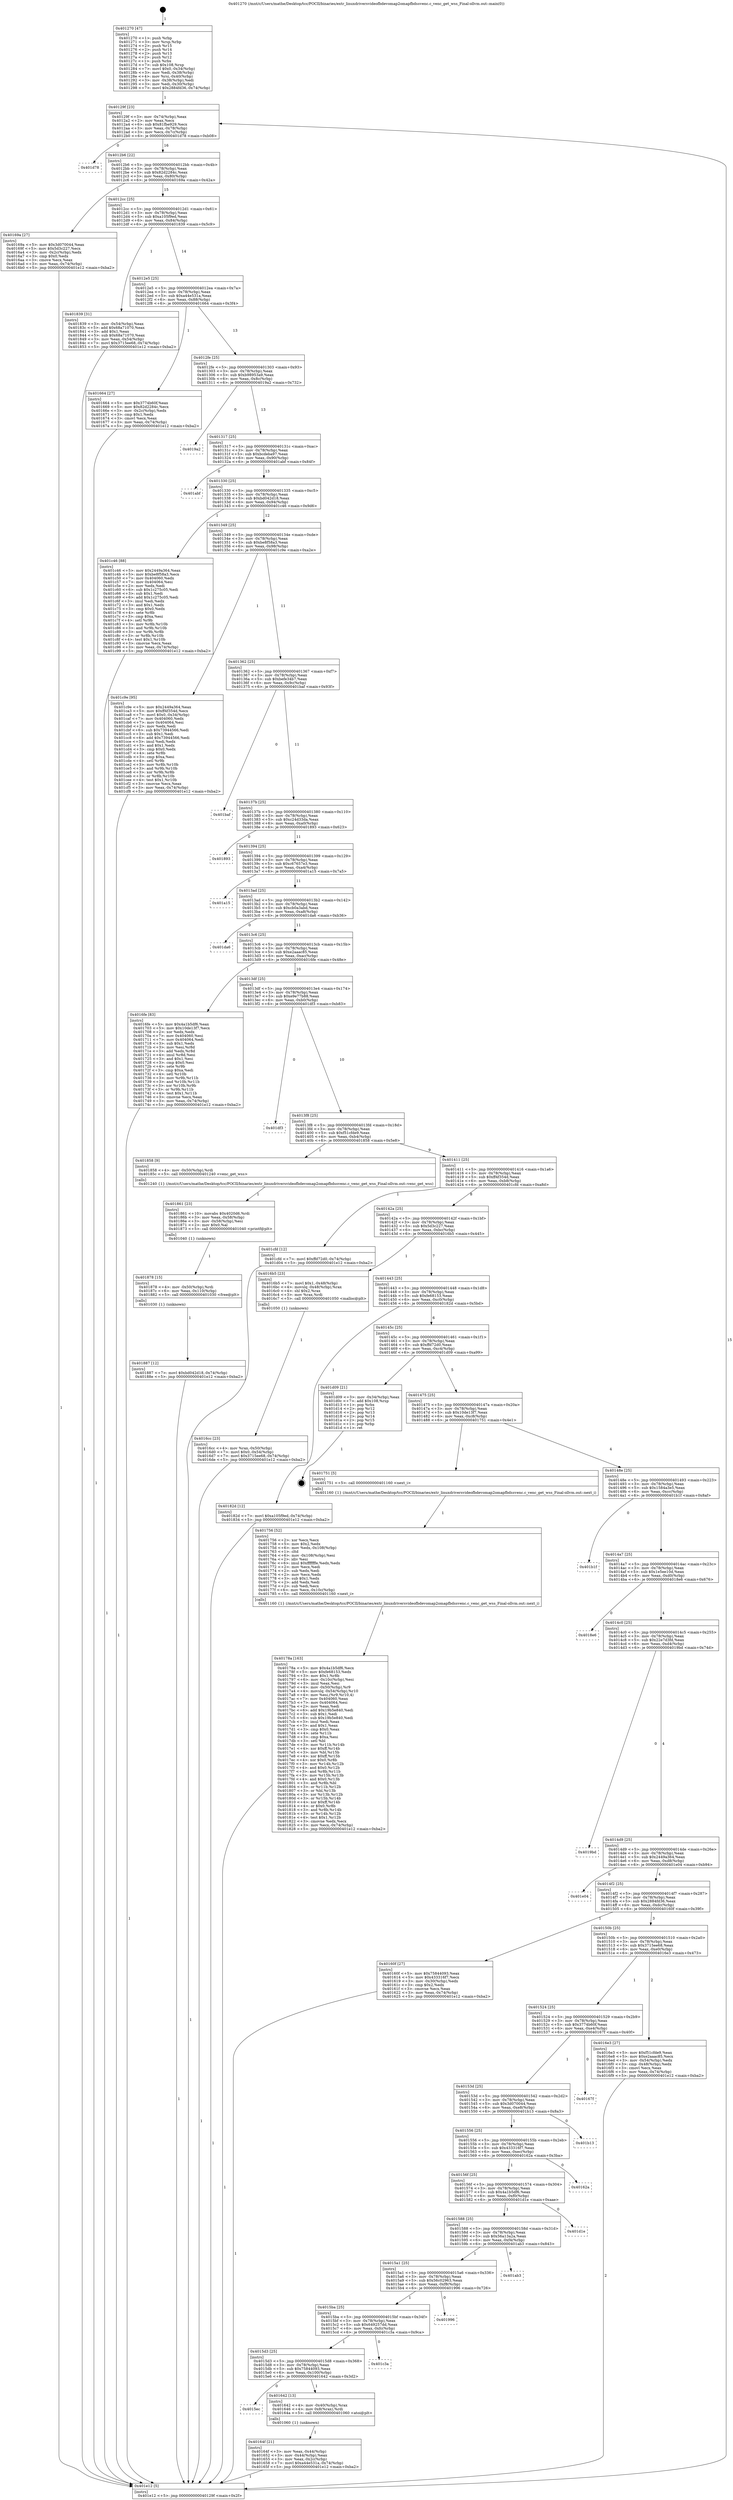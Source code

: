digraph "0x401270" {
  label = "0x401270 (/mnt/c/Users/mathe/Desktop/tcc/POCII/binaries/extr_linuxdriversvideofbdevomap2omapfbdssvenc.c_venc_get_wss_Final-ollvm.out::main(0))"
  labelloc = "t"
  node[shape=record]

  Entry [label="",width=0.3,height=0.3,shape=circle,fillcolor=black,style=filled]
  "0x40129f" [label="{
     0x40129f [23]\l
     | [instrs]\l
     &nbsp;&nbsp;0x40129f \<+3\>: mov -0x74(%rbp),%eax\l
     &nbsp;&nbsp;0x4012a2 \<+2\>: mov %eax,%ecx\l
     &nbsp;&nbsp;0x4012a4 \<+6\>: sub $0x81fbe929,%ecx\l
     &nbsp;&nbsp;0x4012aa \<+3\>: mov %eax,-0x78(%rbp)\l
     &nbsp;&nbsp;0x4012ad \<+3\>: mov %ecx,-0x7c(%rbp)\l
     &nbsp;&nbsp;0x4012b0 \<+6\>: je 0000000000401d78 \<main+0xb08\>\l
  }"]
  "0x401d78" [label="{
     0x401d78\l
  }", style=dashed]
  "0x4012b6" [label="{
     0x4012b6 [22]\l
     | [instrs]\l
     &nbsp;&nbsp;0x4012b6 \<+5\>: jmp 00000000004012bb \<main+0x4b\>\l
     &nbsp;&nbsp;0x4012bb \<+3\>: mov -0x78(%rbp),%eax\l
     &nbsp;&nbsp;0x4012be \<+5\>: sub $0x82d2284c,%eax\l
     &nbsp;&nbsp;0x4012c3 \<+3\>: mov %eax,-0x80(%rbp)\l
     &nbsp;&nbsp;0x4012c6 \<+6\>: je 000000000040169a \<main+0x42a\>\l
  }"]
  Exit [label="",width=0.3,height=0.3,shape=circle,fillcolor=black,style=filled,peripheries=2]
  "0x40169a" [label="{
     0x40169a [27]\l
     | [instrs]\l
     &nbsp;&nbsp;0x40169a \<+5\>: mov $0x3d070044,%eax\l
     &nbsp;&nbsp;0x40169f \<+5\>: mov $0x5d3c227,%ecx\l
     &nbsp;&nbsp;0x4016a4 \<+3\>: mov -0x2c(%rbp),%edx\l
     &nbsp;&nbsp;0x4016a7 \<+3\>: cmp $0x0,%edx\l
     &nbsp;&nbsp;0x4016aa \<+3\>: cmove %ecx,%eax\l
     &nbsp;&nbsp;0x4016ad \<+3\>: mov %eax,-0x74(%rbp)\l
     &nbsp;&nbsp;0x4016b0 \<+5\>: jmp 0000000000401e12 \<main+0xba2\>\l
  }"]
  "0x4012cc" [label="{
     0x4012cc [25]\l
     | [instrs]\l
     &nbsp;&nbsp;0x4012cc \<+5\>: jmp 00000000004012d1 \<main+0x61\>\l
     &nbsp;&nbsp;0x4012d1 \<+3\>: mov -0x78(%rbp),%eax\l
     &nbsp;&nbsp;0x4012d4 \<+5\>: sub $0xa105f9ed,%eax\l
     &nbsp;&nbsp;0x4012d9 \<+6\>: mov %eax,-0x84(%rbp)\l
     &nbsp;&nbsp;0x4012df \<+6\>: je 0000000000401839 \<main+0x5c9\>\l
  }"]
  "0x401887" [label="{
     0x401887 [12]\l
     | [instrs]\l
     &nbsp;&nbsp;0x401887 \<+7\>: movl $0xbd042d18,-0x74(%rbp)\l
     &nbsp;&nbsp;0x40188e \<+5\>: jmp 0000000000401e12 \<main+0xba2\>\l
  }"]
  "0x401839" [label="{
     0x401839 [31]\l
     | [instrs]\l
     &nbsp;&nbsp;0x401839 \<+3\>: mov -0x54(%rbp),%eax\l
     &nbsp;&nbsp;0x40183c \<+5\>: add $0x68a71070,%eax\l
     &nbsp;&nbsp;0x401841 \<+3\>: add $0x1,%eax\l
     &nbsp;&nbsp;0x401844 \<+5\>: sub $0x68a71070,%eax\l
     &nbsp;&nbsp;0x401849 \<+3\>: mov %eax,-0x54(%rbp)\l
     &nbsp;&nbsp;0x40184c \<+7\>: movl $0x3715ee68,-0x74(%rbp)\l
     &nbsp;&nbsp;0x401853 \<+5\>: jmp 0000000000401e12 \<main+0xba2\>\l
  }"]
  "0x4012e5" [label="{
     0x4012e5 [25]\l
     | [instrs]\l
     &nbsp;&nbsp;0x4012e5 \<+5\>: jmp 00000000004012ea \<main+0x7a\>\l
     &nbsp;&nbsp;0x4012ea \<+3\>: mov -0x78(%rbp),%eax\l
     &nbsp;&nbsp;0x4012ed \<+5\>: sub $0xa44e531a,%eax\l
     &nbsp;&nbsp;0x4012f2 \<+6\>: mov %eax,-0x88(%rbp)\l
     &nbsp;&nbsp;0x4012f8 \<+6\>: je 0000000000401664 \<main+0x3f4\>\l
  }"]
  "0x401878" [label="{
     0x401878 [15]\l
     | [instrs]\l
     &nbsp;&nbsp;0x401878 \<+4\>: mov -0x50(%rbp),%rdi\l
     &nbsp;&nbsp;0x40187c \<+6\>: mov %eax,-0x110(%rbp)\l
     &nbsp;&nbsp;0x401882 \<+5\>: call 0000000000401030 \<free@plt\>\l
     | [calls]\l
     &nbsp;&nbsp;0x401030 \{1\} (unknown)\l
  }"]
  "0x401664" [label="{
     0x401664 [27]\l
     | [instrs]\l
     &nbsp;&nbsp;0x401664 \<+5\>: mov $0x3774b60f,%eax\l
     &nbsp;&nbsp;0x401669 \<+5\>: mov $0x82d2284c,%ecx\l
     &nbsp;&nbsp;0x40166e \<+3\>: mov -0x2c(%rbp),%edx\l
     &nbsp;&nbsp;0x401671 \<+3\>: cmp $0x1,%edx\l
     &nbsp;&nbsp;0x401674 \<+3\>: cmovl %ecx,%eax\l
     &nbsp;&nbsp;0x401677 \<+3\>: mov %eax,-0x74(%rbp)\l
     &nbsp;&nbsp;0x40167a \<+5\>: jmp 0000000000401e12 \<main+0xba2\>\l
  }"]
  "0x4012fe" [label="{
     0x4012fe [25]\l
     | [instrs]\l
     &nbsp;&nbsp;0x4012fe \<+5\>: jmp 0000000000401303 \<main+0x93\>\l
     &nbsp;&nbsp;0x401303 \<+3\>: mov -0x78(%rbp),%eax\l
     &nbsp;&nbsp;0x401306 \<+5\>: sub $0xb98953a9,%eax\l
     &nbsp;&nbsp;0x40130b \<+6\>: mov %eax,-0x8c(%rbp)\l
     &nbsp;&nbsp;0x401311 \<+6\>: je 00000000004019a2 \<main+0x732\>\l
  }"]
  "0x401861" [label="{
     0x401861 [23]\l
     | [instrs]\l
     &nbsp;&nbsp;0x401861 \<+10\>: movabs $0x4020d6,%rdi\l
     &nbsp;&nbsp;0x40186b \<+3\>: mov %eax,-0x58(%rbp)\l
     &nbsp;&nbsp;0x40186e \<+3\>: mov -0x58(%rbp),%esi\l
     &nbsp;&nbsp;0x401871 \<+2\>: mov $0x0,%al\l
     &nbsp;&nbsp;0x401873 \<+5\>: call 0000000000401040 \<printf@plt\>\l
     | [calls]\l
     &nbsp;&nbsp;0x401040 \{1\} (unknown)\l
  }"]
  "0x4019a2" [label="{
     0x4019a2\l
  }", style=dashed]
  "0x401317" [label="{
     0x401317 [25]\l
     | [instrs]\l
     &nbsp;&nbsp;0x401317 \<+5\>: jmp 000000000040131c \<main+0xac\>\l
     &nbsp;&nbsp;0x40131c \<+3\>: mov -0x78(%rbp),%eax\l
     &nbsp;&nbsp;0x40131f \<+5\>: sub $0xbcdeba97,%eax\l
     &nbsp;&nbsp;0x401324 \<+6\>: mov %eax,-0x90(%rbp)\l
     &nbsp;&nbsp;0x40132a \<+6\>: je 0000000000401abf \<main+0x84f\>\l
  }"]
  "0x40178a" [label="{
     0x40178a [163]\l
     | [instrs]\l
     &nbsp;&nbsp;0x40178a \<+5\>: mov $0x4a1b5df6,%ecx\l
     &nbsp;&nbsp;0x40178f \<+5\>: mov $0xfe68153,%edx\l
     &nbsp;&nbsp;0x401794 \<+3\>: mov $0x1,%r8b\l
     &nbsp;&nbsp;0x401797 \<+6\>: mov -0x10c(%rbp),%esi\l
     &nbsp;&nbsp;0x40179d \<+3\>: imul %eax,%esi\l
     &nbsp;&nbsp;0x4017a0 \<+4\>: mov -0x50(%rbp),%r9\l
     &nbsp;&nbsp;0x4017a4 \<+4\>: movslq -0x54(%rbp),%r10\l
     &nbsp;&nbsp;0x4017a8 \<+4\>: mov %esi,(%r9,%r10,4)\l
     &nbsp;&nbsp;0x4017ac \<+7\>: mov 0x404060,%eax\l
     &nbsp;&nbsp;0x4017b3 \<+7\>: mov 0x404064,%esi\l
     &nbsp;&nbsp;0x4017ba \<+2\>: mov %eax,%edi\l
     &nbsp;&nbsp;0x4017bc \<+6\>: add $0x19b5e840,%edi\l
     &nbsp;&nbsp;0x4017c2 \<+3\>: sub $0x1,%edi\l
     &nbsp;&nbsp;0x4017c5 \<+6\>: sub $0x19b5e840,%edi\l
     &nbsp;&nbsp;0x4017cb \<+3\>: imul %edi,%eax\l
     &nbsp;&nbsp;0x4017ce \<+3\>: and $0x1,%eax\l
     &nbsp;&nbsp;0x4017d1 \<+3\>: cmp $0x0,%eax\l
     &nbsp;&nbsp;0x4017d4 \<+4\>: sete %r11b\l
     &nbsp;&nbsp;0x4017d8 \<+3\>: cmp $0xa,%esi\l
     &nbsp;&nbsp;0x4017db \<+3\>: setl %bl\l
     &nbsp;&nbsp;0x4017de \<+3\>: mov %r11b,%r14b\l
     &nbsp;&nbsp;0x4017e1 \<+4\>: xor $0xff,%r14b\l
     &nbsp;&nbsp;0x4017e5 \<+3\>: mov %bl,%r15b\l
     &nbsp;&nbsp;0x4017e8 \<+4\>: xor $0xff,%r15b\l
     &nbsp;&nbsp;0x4017ec \<+4\>: xor $0x0,%r8b\l
     &nbsp;&nbsp;0x4017f0 \<+3\>: mov %r14b,%r12b\l
     &nbsp;&nbsp;0x4017f3 \<+4\>: and $0x0,%r12b\l
     &nbsp;&nbsp;0x4017f7 \<+3\>: and %r8b,%r11b\l
     &nbsp;&nbsp;0x4017fa \<+3\>: mov %r15b,%r13b\l
     &nbsp;&nbsp;0x4017fd \<+4\>: and $0x0,%r13b\l
     &nbsp;&nbsp;0x401801 \<+3\>: and %r8b,%bl\l
     &nbsp;&nbsp;0x401804 \<+3\>: or %r11b,%r12b\l
     &nbsp;&nbsp;0x401807 \<+3\>: or %bl,%r13b\l
     &nbsp;&nbsp;0x40180a \<+3\>: xor %r13b,%r12b\l
     &nbsp;&nbsp;0x40180d \<+3\>: or %r15b,%r14b\l
     &nbsp;&nbsp;0x401810 \<+4\>: xor $0xff,%r14b\l
     &nbsp;&nbsp;0x401814 \<+4\>: or $0x0,%r8b\l
     &nbsp;&nbsp;0x401818 \<+3\>: and %r8b,%r14b\l
     &nbsp;&nbsp;0x40181b \<+3\>: or %r14b,%r12b\l
     &nbsp;&nbsp;0x40181e \<+4\>: test $0x1,%r12b\l
     &nbsp;&nbsp;0x401822 \<+3\>: cmovne %edx,%ecx\l
     &nbsp;&nbsp;0x401825 \<+3\>: mov %ecx,-0x74(%rbp)\l
     &nbsp;&nbsp;0x401828 \<+5\>: jmp 0000000000401e12 \<main+0xba2\>\l
  }"]
  "0x401abf" [label="{
     0x401abf\l
  }", style=dashed]
  "0x401330" [label="{
     0x401330 [25]\l
     | [instrs]\l
     &nbsp;&nbsp;0x401330 \<+5\>: jmp 0000000000401335 \<main+0xc5\>\l
     &nbsp;&nbsp;0x401335 \<+3\>: mov -0x78(%rbp),%eax\l
     &nbsp;&nbsp;0x401338 \<+5\>: sub $0xbd042d18,%eax\l
     &nbsp;&nbsp;0x40133d \<+6\>: mov %eax,-0x94(%rbp)\l
     &nbsp;&nbsp;0x401343 \<+6\>: je 0000000000401c46 \<main+0x9d6\>\l
  }"]
  "0x401756" [label="{
     0x401756 [52]\l
     | [instrs]\l
     &nbsp;&nbsp;0x401756 \<+2\>: xor %ecx,%ecx\l
     &nbsp;&nbsp;0x401758 \<+5\>: mov $0x2,%edx\l
     &nbsp;&nbsp;0x40175d \<+6\>: mov %edx,-0x108(%rbp)\l
     &nbsp;&nbsp;0x401763 \<+1\>: cltd\l
     &nbsp;&nbsp;0x401764 \<+6\>: mov -0x108(%rbp),%esi\l
     &nbsp;&nbsp;0x40176a \<+2\>: idiv %esi\l
     &nbsp;&nbsp;0x40176c \<+6\>: imul $0xfffffffe,%edx,%edx\l
     &nbsp;&nbsp;0x401772 \<+2\>: mov %ecx,%edi\l
     &nbsp;&nbsp;0x401774 \<+2\>: sub %edx,%edi\l
     &nbsp;&nbsp;0x401776 \<+2\>: mov %ecx,%edx\l
     &nbsp;&nbsp;0x401778 \<+3\>: sub $0x1,%edx\l
     &nbsp;&nbsp;0x40177b \<+2\>: add %edx,%edi\l
     &nbsp;&nbsp;0x40177d \<+2\>: sub %edi,%ecx\l
     &nbsp;&nbsp;0x40177f \<+6\>: mov %ecx,-0x10c(%rbp)\l
     &nbsp;&nbsp;0x401785 \<+5\>: call 0000000000401160 \<next_i\>\l
     | [calls]\l
     &nbsp;&nbsp;0x401160 \{1\} (/mnt/c/Users/mathe/Desktop/tcc/POCII/binaries/extr_linuxdriversvideofbdevomap2omapfbdssvenc.c_venc_get_wss_Final-ollvm.out::next_i)\l
  }"]
  "0x401c46" [label="{
     0x401c46 [88]\l
     | [instrs]\l
     &nbsp;&nbsp;0x401c46 \<+5\>: mov $0x2449a364,%eax\l
     &nbsp;&nbsp;0x401c4b \<+5\>: mov $0xbe8f58a3,%ecx\l
     &nbsp;&nbsp;0x401c50 \<+7\>: mov 0x404060,%edx\l
     &nbsp;&nbsp;0x401c57 \<+7\>: mov 0x404064,%esi\l
     &nbsp;&nbsp;0x401c5e \<+2\>: mov %edx,%edi\l
     &nbsp;&nbsp;0x401c60 \<+6\>: sub $0x1c275c05,%edi\l
     &nbsp;&nbsp;0x401c66 \<+3\>: sub $0x1,%edi\l
     &nbsp;&nbsp;0x401c69 \<+6\>: add $0x1c275c05,%edi\l
     &nbsp;&nbsp;0x401c6f \<+3\>: imul %edi,%edx\l
     &nbsp;&nbsp;0x401c72 \<+3\>: and $0x1,%edx\l
     &nbsp;&nbsp;0x401c75 \<+3\>: cmp $0x0,%edx\l
     &nbsp;&nbsp;0x401c78 \<+4\>: sete %r8b\l
     &nbsp;&nbsp;0x401c7c \<+3\>: cmp $0xa,%esi\l
     &nbsp;&nbsp;0x401c7f \<+4\>: setl %r9b\l
     &nbsp;&nbsp;0x401c83 \<+3\>: mov %r8b,%r10b\l
     &nbsp;&nbsp;0x401c86 \<+3\>: and %r9b,%r10b\l
     &nbsp;&nbsp;0x401c89 \<+3\>: xor %r9b,%r8b\l
     &nbsp;&nbsp;0x401c8c \<+3\>: or %r8b,%r10b\l
     &nbsp;&nbsp;0x401c8f \<+4\>: test $0x1,%r10b\l
     &nbsp;&nbsp;0x401c93 \<+3\>: cmovne %ecx,%eax\l
     &nbsp;&nbsp;0x401c96 \<+3\>: mov %eax,-0x74(%rbp)\l
     &nbsp;&nbsp;0x401c99 \<+5\>: jmp 0000000000401e12 \<main+0xba2\>\l
  }"]
  "0x401349" [label="{
     0x401349 [25]\l
     | [instrs]\l
     &nbsp;&nbsp;0x401349 \<+5\>: jmp 000000000040134e \<main+0xde\>\l
     &nbsp;&nbsp;0x40134e \<+3\>: mov -0x78(%rbp),%eax\l
     &nbsp;&nbsp;0x401351 \<+5\>: sub $0xbe8f58a3,%eax\l
     &nbsp;&nbsp;0x401356 \<+6\>: mov %eax,-0x98(%rbp)\l
     &nbsp;&nbsp;0x40135c \<+6\>: je 0000000000401c9e \<main+0xa2e\>\l
  }"]
  "0x4016cc" [label="{
     0x4016cc [23]\l
     | [instrs]\l
     &nbsp;&nbsp;0x4016cc \<+4\>: mov %rax,-0x50(%rbp)\l
     &nbsp;&nbsp;0x4016d0 \<+7\>: movl $0x0,-0x54(%rbp)\l
     &nbsp;&nbsp;0x4016d7 \<+7\>: movl $0x3715ee68,-0x74(%rbp)\l
     &nbsp;&nbsp;0x4016de \<+5\>: jmp 0000000000401e12 \<main+0xba2\>\l
  }"]
  "0x401c9e" [label="{
     0x401c9e [95]\l
     | [instrs]\l
     &nbsp;&nbsp;0x401c9e \<+5\>: mov $0x2449a364,%eax\l
     &nbsp;&nbsp;0x401ca3 \<+5\>: mov $0xff4f354d,%ecx\l
     &nbsp;&nbsp;0x401ca8 \<+7\>: movl $0x0,-0x34(%rbp)\l
     &nbsp;&nbsp;0x401caf \<+7\>: mov 0x404060,%edx\l
     &nbsp;&nbsp;0x401cb6 \<+7\>: mov 0x404064,%esi\l
     &nbsp;&nbsp;0x401cbd \<+2\>: mov %edx,%edi\l
     &nbsp;&nbsp;0x401cbf \<+6\>: sub $0x73944566,%edi\l
     &nbsp;&nbsp;0x401cc5 \<+3\>: sub $0x1,%edi\l
     &nbsp;&nbsp;0x401cc8 \<+6\>: add $0x73944566,%edi\l
     &nbsp;&nbsp;0x401cce \<+3\>: imul %edi,%edx\l
     &nbsp;&nbsp;0x401cd1 \<+3\>: and $0x1,%edx\l
     &nbsp;&nbsp;0x401cd4 \<+3\>: cmp $0x0,%edx\l
     &nbsp;&nbsp;0x401cd7 \<+4\>: sete %r8b\l
     &nbsp;&nbsp;0x401cdb \<+3\>: cmp $0xa,%esi\l
     &nbsp;&nbsp;0x401cde \<+4\>: setl %r9b\l
     &nbsp;&nbsp;0x401ce2 \<+3\>: mov %r8b,%r10b\l
     &nbsp;&nbsp;0x401ce5 \<+3\>: and %r9b,%r10b\l
     &nbsp;&nbsp;0x401ce8 \<+3\>: xor %r9b,%r8b\l
     &nbsp;&nbsp;0x401ceb \<+3\>: or %r8b,%r10b\l
     &nbsp;&nbsp;0x401cee \<+4\>: test $0x1,%r10b\l
     &nbsp;&nbsp;0x401cf2 \<+3\>: cmovne %ecx,%eax\l
     &nbsp;&nbsp;0x401cf5 \<+3\>: mov %eax,-0x74(%rbp)\l
     &nbsp;&nbsp;0x401cf8 \<+5\>: jmp 0000000000401e12 \<main+0xba2\>\l
  }"]
  "0x401362" [label="{
     0x401362 [25]\l
     | [instrs]\l
     &nbsp;&nbsp;0x401362 \<+5\>: jmp 0000000000401367 \<main+0xf7\>\l
     &nbsp;&nbsp;0x401367 \<+3\>: mov -0x78(%rbp),%eax\l
     &nbsp;&nbsp;0x40136a \<+5\>: sub $0xbefe34b7,%eax\l
     &nbsp;&nbsp;0x40136f \<+6\>: mov %eax,-0x9c(%rbp)\l
     &nbsp;&nbsp;0x401375 \<+6\>: je 0000000000401baf \<main+0x93f\>\l
  }"]
  "0x40164f" [label="{
     0x40164f [21]\l
     | [instrs]\l
     &nbsp;&nbsp;0x40164f \<+3\>: mov %eax,-0x44(%rbp)\l
     &nbsp;&nbsp;0x401652 \<+3\>: mov -0x44(%rbp),%eax\l
     &nbsp;&nbsp;0x401655 \<+3\>: mov %eax,-0x2c(%rbp)\l
     &nbsp;&nbsp;0x401658 \<+7\>: movl $0xa44e531a,-0x74(%rbp)\l
     &nbsp;&nbsp;0x40165f \<+5\>: jmp 0000000000401e12 \<main+0xba2\>\l
  }"]
  "0x401baf" [label="{
     0x401baf\l
  }", style=dashed]
  "0x40137b" [label="{
     0x40137b [25]\l
     | [instrs]\l
     &nbsp;&nbsp;0x40137b \<+5\>: jmp 0000000000401380 \<main+0x110\>\l
     &nbsp;&nbsp;0x401380 \<+3\>: mov -0x78(%rbp),%eax\l
     &nbsp;&nbsp;0x401383 \<+5\>: sub $0xc24d33da,%eax\l
     &nbsp;&nbsp;0x401388 \<+6\>: mov %eax,-0xa0(%rbp)\l
     &nbsp;&nbsp;0x40138e \<+6\>: je 0000000000401893 \<main+0x623\>\l
  }"]
  "0x4015ec" [label="{
     0x4015ec\l
  }", style=dashed]
  "0x401893" [label="{
     0x401893\l
  }", style=dashed]
  "0x401394" [label="{
     0x401394 [25]\l
     | [instrs]\l
     &nbsp;&nbsp;0x401394 \<+5\>: jmp 0000000000401399 \<main+0x129\>\l
     &nbsp;&nbsp;0x401399 \<+3\>: mov -0x78(%rbp),%eax\l
     &nbsp;&nbsp;0x40139c \<+5\>: sub $0xc67657e3,%eax\l
     &nbsp;&nbsp;0x4013a1 \<+6\>: mov %eax,-0xa4(%rbp)\l
     &nbsp;&nbsp;0x4013a7 \<+6\>: je 0000000000401a15 \<main+0x7a5\>\l
  }"]
  "0x401642" [label="{
     0x401642 [13]\l
     | [instrs]\l
     &nbsp;&nbsp;0x401642 \<+4\>: mov -0x40(%rbp),%rax\l
     &nbsp;&nbsp;0x401646 \<+4\>: mov 0x8(%rax),%rdi\l
     &nbsp;&nbsp;0x40164a \<+5\>: call 0000000000401060 \<atoi@plt\>\l
     | [calls]\l
     &nbsp;&nbsp;0x401060 \{1\} (unknown)\l
  }"]
  "0x401a15" [label="{
     0x401a15\l
  }", style=dashed]
  "0x4013ad" [label="{
     0x4013ad [25]\l
     | [instrs]\l
     &nbsp;&nbsp;0x4013ad \<+5\>: jmp 00000000004013b2 \<main+0x142\>\l
     &nbsp;&nbsp;0x4013b2 \<+3\>: mov -0x78(%rbp),%eax\l
     &nbsp;&nbsp;0x4013b5 \<+5\>: sub $0xcb0a3abd,%eax\l
     &nbsp;&nbsp;0x4013ba \<+6\>: mov %eax,-0xa8(%rbp)\l
     &nbsp;&nbsp;0x4013c0 \<+6\>: je 0000000000401da6 \<main+0xb36\>\l
  }"]
  "0x4015d3" [label="{
     0x4015d3 [25]\l
     | [instrs]\l
     &nbsp;&nbsp;0x4015d3 \<+5\>: jmp 00000000004015d8 \<main+0x368\>\l
     &nbsp;&nbsp;0x4015d8 \<+3\>: mov -0x78(%rbp),%eax\l
     &nbsp;&nbsp;0x4015db \<+5\>: sub $0x75844093,%eax\l
     &nbsp;&nbsp;0x4015e0 \<+6\>: mov %eax,-0x100(%rbp)\l
     &nbsp;&nbsp;0x4015e6 \<+6\>: je 0000000000401642 \<main+0x3d2\>\l
  }"]
  "0x401da6" [label="{
     0x401da6\l
  }", style=dashed]
  "0x4013c6" [label="{
     0x4013c6 [25]\l
     | [instrs]\l
     &nbsp;&nbsp;0x4013c6 \<+5\>: jmp 00000000004013cb \<main+0x15b\>\l
     &nbsp;&nbsp;0x4013cb \<+3\>: mov -0x78(%rbp),%eax\l
     &nbsp;&nbsp;0x4013ce \<+5\>: sub $0xe2aaac85,%eax\l
     &nbsp;&nbsp;0x4013d3 \<+6\>: mov %eax,-0xac(%rbp)\l
     &nbsp;&nbsp;0x4013d9 \<+6\>: je 00000000004016fe \<main+0x48e\>\l
  }"]
  "0x401c3a" [label="{
     0x401c3a\l
  }", style=dashed]
  "0x4016fe" [label="{
     0x4016fe [83]\l
     | [instrs]\l
     &nbsp;&nbsp;0x4016fe \<+5\>: mov $0x4a1b5df6,%eax\l
     &nbsp;&nbsp;0x401703 \<+5\>: mov $0x10de13f7,%ecx\l
     &nbsp;&nbsp;0x401708 \<+2\>: xor %edx,%edx\l
     &nbsp;&nbsp;0x40170a \<+7\>: mov 0x404060,%esi\l
     &nbsp;&nbsp;0x401711 \<+7\>: mov 0x404064,%edi\l
     &nbsp;&nbsp;0x401718 \<+3\>: sub $0x1,%edx\l
     &nbsp;&nbsp;0x40171b \<+3\>: mov %esi,%r8d\l
     &nbsp;&nbsp;0x40171e \<+3\>: add %edx,%r8d\l
     &nbsp;&nbsp;0x401721 \<+4\>: imul %r8d,%esi\l
     &nbsp;&nbsp;0x401725 \<+3\>: and $0x1,%esi\l
     &nbsp;&nbsp;0x401728 \<+3\>: cmp $0x0,%esi\l
     &nbsp;&nbsp;0x40172b \<+4\>: sete %r9b\l
     &nbsp;&nbsp;0x40172f \<+3\>: cmp $0xa,%edi\l
     &nbsp;&nbsp;0x401732 \<+4\>: setl %r10b\l
     &nbsp;&nbsp;0x401736 \<+3\>: mov %r9b,%r11b\l
     &nbsp;&nbsp;0x401739 \<+3\>: and %r10b,%r11b\l
     &nbsp;&nbsp;0x40173c \<+3\>: xor %r10b,%r9b\l
     &nbsp;&nbsp;0x40173f \<+3\>: or %r9b,%r11b\l
     &nbsp;&nbsp;0x401742 \<+4\>: test $0x1,%r11b\l
     &nbsp;&nbsp;0x401746 \<+3\>: cmovne %ecx,%eax\l
     &nbsp;&nbsp;0x401749 \<+3\>: mov %eax,-0x74(%rbp)\l
     &nbsp;&nbsp;0x40174c \<+5\>: jmp 0000000000401e12 \<main+0xba2\>\l
  }"]
  "0x4013df" [label="{
     0x4013df [25]\l
     | [instrs]\l
     &nbsp;&nbsp;0x4013df \<+5\>: jmp 00000000004013e4 \<main+0x174\>\l
     &nbsp;&nbsp;0x4013e4 \<+3\>: mov -0x78(%rbp),%eax\l
     &nbsp;&nbsp;0x4013e7 \<+5\>: sub $0xe9e77b88,%eax\l
     &nbsp;&nbsp;0x4013ec \<+6\>: mov %eax,-0xb0(%rbp)\l
     &nbsp;&nbsp;0x4013f2 \<+6\>: je 0000000000401df3 \<main+0xb83\>\l
  }"]
  "0x4015ba" [label="{
     0x4015ba [25]\l
     | [instrs]\l
     &nbsp;&nbsp;0x4015ba \<+5\>: jmp 00000000004015bf \<main+0x34f\>\l
     &nbsp;&nbsp;0x4015bf \<+3\>: mov -0x78(%rbp),%eax\l
     &nbsp;&nbsp;0x4015c2 \<+5\>: sub $0x649257dd,%eax\l
     &nbsp;&nbsp;0x4015c7 \<+6\>: mov %eax,-0xfc(%rbp)\l
     &nbsp;&nbsp;0x4015cd \<+6\>: je 0000000000401c3a \<main+0x9ca\>\l
  }"]
  "0x401df3" [label="{
     0x401df3\l
  }", style=dashed]
  "0x4013f8" [label="{
     0x4013f8 [25]\l
     | [instrs]\l
     &nbsp;&nbsp;0x4013f8 \<+5\>: jmp 00000000004013fd \<main+0x18d\>\l
     &nbsp;&nbsp;0x4013fd \<+3\>: mov -0x78(%rbp),%eax\l
     &nbsp;&nbsp;0x401400 \<+5\>: sub $0xf51cfde9,%eax\l
     &nbsp;&nbsp;0x401405 \<+6\>: mov %eax,-0xb4(%rbp)\l
     &nbsp;&nbsp;0x40140b \<+6\>: je 0000000000401858 \<main+0x5e8\>\l
  }"]
  "0x401996" [label="{
     0x401996\l
  }", style=dashed]
  "0x401858" [label="{
     0x401858 [9]\l
     | [instrs]\l
     &nbsp;&nbsp;0x401858 \<+4\>: mov -0x50(%rbp),%rdi\l
     &nbsp;&nbsp;0x40185c \<+5\>: call 0000000000401240 \<venc_get_wss\>\l
     | [calls]\l
     &nbsp;&nbsp;0x401240 \{1\} (/mnt/c/Users/mathe/Desktop/tcc/POCII/binaries/extr_linuxdriversvideofbdevomap2omapfbdssvenc.c_venc_get_wss_Final-ollvm.out::venc_get_wss)\l
  }"]
  "0x401411" [label="{
     0x401411 [25]\l
     | [instrs]\l
     &nbsp;&nbsp;0x401411 \<+5\>: jmp 0000000000401416 \<main+0x1a6\>\l
     &nbsp;&nbsp;0x401416 \<+3\>: mov -0x78(%rbp),%eax\l
     &nbsp;&nbsp;0x401419 \<+5\>: sub $0xff4f354d,%eax\l
     &nbsp;&nbsp;0x40141e \<+6\>: mov %eax,-0xb8(%rbp)\l
     &nbsp;&nbsp;0x401424 \<+6\>: je 0000000000401cfd \<main+0xa8d\>\l
  }"]
  "0x4015a1" [label="{
     0x4015a1 [25]\l
     | [instrs]\l
     &nbsp;&nbsp;0x4015a1 \<+5\>: jmp 00000000004015a6 \<main+0x336\>\l
     &nbsp;&nbsp;0x4015a6 \<+3\>: mov -0x78(%rbp),%eax\l
     &nbsp;&nbsp;0x4015a9 \<+5\>: sub $0x56c02963,%eax\l
     &nbsp;&nbsp;0x4015ae \<+6\>: mov %eax,-0xf8(%rbp)\l
     &nbsp;&nbsp;0x4015b4 \<+6\>: je 0000000000401996 \<main+0x726\>\l
  }"]
  "0x401cfd" [label="{
     0x401cfd [12]\l
     | [instrs]\l
     &nbsp;&nbsp;0x401cfd \<+7\>: movl $0xffd72d0,-0x74(%rbp)\l
     &nbsp;&nbsp;0x401d04 \<+5\>: jmp 0000000000401e12 \<main+0xba2\>\l
  }"]
  "0x40142a" [label="{
     0x40142a [25]\l
     | [instrs]\l
     &nbsp;&nbsp;0x40142a \<+5\>: jmp 000000000040142f \<main+0x1bf\>\l
     &nbsp;&nbsp;0x40142f \<+3\>: mov -0x78(%rbp),%eax\l
     &nbsp;&nbsp;0x401432 \<+5\>: sub $0x5d3c227,%eax\l
     &nbsp;&nbsp;0x401437 \<+6\>: mov %eax,-0xbc(%rbp)\l
     &nbsp;&nbsp;0x40143d \<+6\>: je 00000000004016b5 \<main+0x445\>\l
  }"]
  "0x401ab3" [label="{
     0x401ab3\l
  }", style=dashed]
  "0x4016b5" [label="{
     0x4016b5 [23]\l
     | [instrs]\l
     &nbsp;&nbsp;0x4016b5 \<+7\>: movl $0x1,-0x48(%rbp)\l
     &nbsp;&nbsp;0x4016bc \<+4\>: movslq -0x48(%rbp),%rax\l
     &nbsp;&nbsp;0x4016c0 \<+4\>: shl $0x2,%rax\l
     &nbsp;&nbsp;0x4016c4 \<+3\>: mov %rax,%rdi\l
     &nbsp;&nbsp;0x4016c7 \<+5\>: call 0000000000401050 \<malloc@plt\>\l
     | [calls]\l
     &nbsp;&nbsp;0x401050 \{1\} (unknown)\l
  }"]
  "0x401443" [label="{
     0x401443 [25]\l
     | [instrs]\l
     &nbsp;&nbsp;0x401443 \<+5\>: jmp 0000000000401448 \<main+0x1d8\>\l
     &nbsp;&nbsp;0x401448 \<+3\>: mov -0x78(%rbp),%eax\l
     &nbsp;&nbsp;0x40144b \<+5\>: sub $0xfe68153,%eax\l
     &nbsp;&nbsp;0x401450 \<+6\>: mov %eax,-0xc0(%rbp)\l
     &nbsp;&nbsp;0x401456 \<+6\>: je 000000000040182d \<main+0x5bd\>\l
  }"]
  "0x401588" [label="{
     0x401588 [25]\l
     | [instrs]\l
     &nbsp;&nbsp;0x401588 \<+5\>: jmp 000000000040158d \<main+0x31d\>\l
     &nbsp;&nbsp;0x40158d \<+3\>: mov -0x78(%rbp),%eax\l
     &nbsp;&nbsp;0x401590 \<+5\>: sub $0x56a13a2a,%eax\l
     &nbsp;&nbsp;0x401595 \<+6\>: mov %eax,-0xf4(%rbp)\l
     &nbsp;&nbsp;0x40159b \<+6\>: je 0000000000401ab3 \<main+0x843\>\l
  }"]
  "0x40182d" [label="{
     0x40182d [12]\l
     | [instrs]\l
     &nbsp;&nbsp;0x40182d \<+7\>: movl $0xa105f9ed,-0x74(%rbp)\l
     &nbsp;&nbsp;0x401834 \<+5\>: jmp 0000000000401e12 \<main+0xba2\>\l
  }"]
  "0x40145c" [label="{
     0x40145c [25]\l
     | [instrs]\l
     &nbsp;&nbsp;0x40145c \<+5\>: jmp 0000000000401461 \<main+0x1f1\>\l
     &nbsp;&nbsp;0x401461 \<+3\>: mov -0x78(%rbp),%eax\l
     &nbsp;&nbsp;0x401464 \<+5\>: sub $0xffd72d0,%eax\l
     &nbsp;&nbsp;0x401469 \<+6\>: mov %eax,-0xc4(%rbp)\l
     &nbsp;&nbsp;0x40146f \<+6\>: je 0000000000401d09 \<main+0xa99\>\l
  }"]
  "0x401d1e" [label="{
     0x401d1e\l
  }", style=dashed]
  "0x401d09" [label="{
     0x401d09 [21]\l
     | [instrs]\l
     &nbsp;&nbsp;0x401d09 \<+3\>: mov -0x34(%rbp),%eax\l
     &nbsp;&nbsp;0x401d0c \<+7\>: add $0x108,%rsp\l
     &nbsp;&nbsp;0x401d13 \<+1\>: pop %rbx\l
     &nbsp;&nbsp;0x401d14 \<+2\>: pop %r12\l
     &nbsp;&nbsp;0x401d16 \<+2\>: pop %r13\l
     &nbsp;&nbsp;0x401d18 \<+2\>: pop %r14\l
     &nbsp;&nbsp;0x401d1a \<+2\>: pop %r15\l
     &nbsp;&nbsp;0x401d1c \<+1\>: pop %rbp\l
     &nbsp;&nbsp;0x401d1d \<+1\>: ret\l
  }"]
  "0x401475" [label="{
     0x401475 [25]\l
     | [instrs]\l
     &nbsp;&nbsp;0x401475 \<+5\>: jmp 000000000040147a \<main+0x20a\>\l
     &nbsp;&nbsp;0x40147a \<+3\>: mov -0x78(%rbp),%eax\l
     &nbsp;&nbsp;0x40147d \<+5\>: sub $0x10de13f7,%eax\l
     &nbsp;&nbsp;0x401482 \<+6\>: mov %eax,-0xc8(%rbp)\l
     &nbsp;&nbsp;0x401488 \<+6\>: je 0000000000401751 \<main+0x4e1\>\l
  }"]
  "0x40156f" [label="{
     0x40156f [25]\l
     | [instrs]\l
     &nbsp;&nbsp;0x40156f \<+5\>: jmp 0000000000401574 \<main+0x304\>\l
     &nbsp;&nbsp;0x401574 \<+3\>: mov -0x78(%rbp),%eax\l
     &nbsp;&nbsp;0x401577 \<+5\>: sub $0x4a1b5df6,%eax\l
     &nbsp;&nbsp;0x40157c \<+6\>: mov %eax,-0xf0(%rbp)\l
     &nbsp;&nbsp;0x401582 \<+6\>: je 0000000000401d1e \<main+0xaae\>\l
  }"]
  "0x401751" [label="{
     0x401751 [5]\l
     | [instrs]\l
     &nbsp;&nbsp;0x401751 \<+5\>: call 0000000000401160 \<next_i\>\l
     | [calls]\l
     &nbsp;&nbsp;0x401160 \{1\} (/mnt/c/Users/mathe/Desktop/tcc/POCII/binaries/extr_linuxdriversvideofbdevomap2omapfbdssvenc.c_venc_get_wss_Final-ollvm.out::next_i)\l
  }"]
  "0x40148e" [label="{
     0x40148e [25]\l
     | [instrs]\l
     &nbsp;&nbsp;0x40148e \<+5\>: jmp 0000000000401493 \<main+0x223\>\l
     &nbsp;&nbsp;0x401493 \<+3\>: mov -0x78(%rbp),%eax\l
     &nbsp;&nbsp;0x401496 \<+5\>: sub $0x1584a3e5,%eax\l
     &nbsp;&nbsp;0x40149b \<+6\>: mov %eax,-0xcc(%rbp)\l
     &nbsp;&nbsp;0x4014a1 \<+6\>: je 0000000000401b1f \<main+0x8af\>\l
  }"]
  "0x40162a" [label="{
     0x40162a\l
  }", style=dashed]
  "0x401b1f" [label="{
     0x401b1f\l
  }", style=dashed]
  "0x4014a7" [label="{
     0x4014a7 [25]\l
     | [instrs]\l
     &nbsp;&nbsp;0x4014a7 \<+5\>: jmp 00000000004014ac \<main+0x23c\>\l
     &nbsp;&nbsp;0x4014ac \<+3\>: mov -0x78(%rbp),%eax\l
     &nbsp;&nbsp;0x4014af \<+5\>: sub $0x1e5ee10d,%eax\l
     &nbsp;&nbsp;0x4014b4 \<+6\>: mov %eax,-0xd0(%rbp)\l
     &nbsp;&nbsp;0x4014ba \<+6\>: je 00000000004018e6 \<main+0x676\>\l
  }"]
  "0x401556" [label="{
     0x401556 [25]\l
     | [instrs]\l
     &nbsp;&nbsp;0x401556 \<+5\>: jmp 000000000040155b \<main+0x2eb\>\l
     &nbsp;&nbsp;0x40155b \<+3\>: mov -0x78(%rbp),%eax\l
     &nbsp;&nbsp;0x40155e \<+5\>: sub $0x433316f7,%eax\l
     &nbsp;&nbsp;0x401563 \<+6\>: mov %eax,-0xec(%rbp)\l
     &nbsp;&nbsp;0x401569 \<+6\>: je 000000000040162a \<main+0x3ba\>\l
  }"]
  "0x4018e6" [label="{
     0x4018e6\l
  }", style=dashed]
  "0x4014c0" [label="{
     0x4014c0 [25]\l
     | [instrs]\l
     &nbsp;&nbsp;0x4014c0 \<+5\>: jmp 00000000004014c5 \<main+0x255\>\l
     &nbsp;&nbsp;0x4014c5 \<+3\>: mov -0x78(%rbp),%eax\l
     &nbsp;&nbsp;0x4014c8 \<+5\>: sub $0x22e7d3fd,%eax\l
     &nbsp;&nbsp;0x4014cd \<+6\>: mov %eax,-0xd4(%rbp)\l
     &nbsp;&nbsp;0x4014d3 \<+6\>: je 00000000004019bd \<main+0x74d\>\l
  }"]
  "0x401b13" [label="{
     0x401b13\l
  }", style=dashed]
  "0x4019bd" [label="{
     0x4019bd\l
  }", style=dashed]
  "0x4014d9" [label="{
     0x4014d9 [25]\l
     | [instrs]\l
     &nbsp;&nbsp;0x4014d9 \<+5\>: jmp 00000000004014de \<main+0x26e\>\l
     &nbsp;&nbsp;0x4014de \<+3\>: mov -0x78(%rbp),%eax\l
     &nbsp;&nbsp;0x4014e1 \<+5\>: sub $0x2449a364,%eax\l
     &nbsp;&nbsp;0x4014e6 \<+6\>: mov %eax,-0xd8(%rbp)\l
     &nbsp;&nbsp;0x4014ec \<+6\>: je 0000000000401e04 \<main+0xb94\>\l
  }"]
  "0x40153d" [label="{
     0x40153d [25]\l
     | [instrs]\l
     &nbsp;&nbsp;0x40153d \<+5\>: jmp 0000000000401542 \<main+0x2d2\>\l
     &nbsp;&nbsp;0x401542 \<+3\>: mov -0x78(%rbp),%eax\l
     &nbsp;&nbsp;0x401545 \<+5\>: sub $0x3d070044,%eax\l
     &nbsp;&nbsp;0x40154a \<+6\>: mov %eax,-0xe8(%rbp)\l
     &nbsp;&nbsp;0x401550 \<+6\>: je 0000000000401b13 \<main+0x8a3\>\l
  }"]
  "0x401e04" [label="{
     0x401e04\l
  }", style=dashed]
  "0x4014f2" [label="{
     0x4014f2 [25]\l
     | [instrs]\l
     &nbsp;&nbsp;0x4014f2 \<+5\>: jmp 00000000004014f7 \<main+0x287\>\l
     &nbsp;&nbsp;0x4014f7 \<+3\>: mov -0x78(%rbp),%eax\l
     &nbsp;&nbsp;0x4014fa \<+5\>: sub $0x2884fd36,%eax\l
     &nbsp;&nbsp;0x4014ff \<+6\>: mov %eax,-0xdc(%rbp)\l
     &nbsp;&nbsp;0x401505 \<+6\>: je 000000000040160f \<main+0x39f\>\l
  }"]
  "0x40167f" [label="{
     0x40167f\l
  }", style=dashed]
  "0x40160f" [label="{
     0x40160f [27]\l
     | [instrs]\l
     &nbsp;&nbsp;0x40160f \<+5\>: mov $0x75844093,%eax\l
     &nbsp;&nbsp;0x401614 \<+5\>: mov $0x433316f7,%ecx\l
     &nbsp;&nbsp;0x401619 \<+3\>: mov -0x30(%rbp),%edx\l
     &nbsp;&nbsp;0x40161c \<+3\>: cmp $0x2,%edx\l
     &nbsp;&nbsp;0x40161f \<+3\>: cmovne %ecx,%eax\l
     &nbsp;&nbsp;0x401622 \<+3\>: mov %eax,-0x74(%rbp)\l
     &nbsp;&nbsp;0x401625 \<+5\>: jmp 0000000000401e12 \<main+0xba2\>\l
  }"]
  "0x40150b" [label="{
     0x40150b [25]\l
     | [instrs]\l
     &nbsp;&nbsp;0x40150b \<+5\>: jmp 0000000000401510 \<main+0x2a0\>\l
     &nbsp;&nbsp;0x401510 \<+3\>: mov -0x78(%rbp),%eax\l
     &nbsp;&nbsp;0x401513 \<+5\>: sub $0x3715ee68,%eax\l
     &nbsp;&nbsp;0x401518 \<+6\>: mov %eax,-0xe0(%rbp)\l
     &nbsp;&nbsp;0x40151e \<+6\>: je 00000000004016e3 \<main+0x473\>\l
  }"]
  "0x401e12" [label="{
     0x401e12 [5]\l
     | [instrs]\l
     &nbsp;&nbsp;0x401e12 \<+5\>: jmp 000000000040129f \<main+0x2f\>\l
  }"]
  "0x401270" [label="{
     0x401270 [47]\l
     | [instrs]\l
     &nbsp;&nbsp;0x401270 \<+1\>: push %rbp\l
     &nbsp;&nbsp;0x401271 \<+3\>: mov %rsp,%rbp\l
     &nbsp;&nbsp;0x401274 \<+2\>: push %r15\l
     &nbsp;&nbsp;0x401276 \<+2\>: push %r14\l
     &nbsp;&nbsp;0x401278 \<+2\>: push %r13\l
     &nbsp;&nbsp;0x40127a \<+2\>: push %r12\l
     &nbsp;&nbsp;0x40127c \<+1\>: push %rbx\l
     &nbsp;&nbsp;0x40127d \<+7\>: sub $0x108,%rsp\l
     &nbsp;&nbsp;0x401284 \<+7\>: movl $0x0,-0x34(%rbp)\l
     &nbsp;&nbsp;0x40128b \<+3\>: mov %edi,-0x38(%rbp)\l
     &nbsp;&nbsp;0x40128e \<+4\>: mov %rsi,-0x40(%rbp)\l
     &nbsp;&nbsp;0x401292 \<+3\>: mov -0x38(%rbp),%edi\l
     &nbsp;&nbsp;0x401295 \<+3\>: mov %edi,-0x30(%rbp)\l
     &nbsp;&nbsp;0x401298 \<+7\>: movl $0x2884fd36,-0x74(%rbp)\l
  }"]
  "0x401524" [label="{
     0x401524 [25]\l
     | [instrs]\l
     &nbsp;&nbsp;0x401524 \<+5\>: jmp 0000000000401529 \<main+0x2b9\>\l
     &nbsp;&nbsp;0x401529 \<+3\>: mov -0x78(%rbp),%eax\l
     &nbsp;&nbsp;0x40152c \<+5\>: sub $0x3774b60f,%eax\l
     &nbsp;&nbsp;0x401531 \<+6\>: mov %eax,-0xe4(%rbp)\l
     &nbsp;&nbsp;0x401537 \<+6\>: je 000000000040167f \<main+0x40f\>\l
  }"]
  "0x4016e3" [label="{
     0x4016e3 [27]\l
     | [instrs]\l
     &nbsp;&nbsp;0x4016e3 \<+5\>: mov $0xf51cfde9,%eax\l
     &nbsp;&nbsp;0x4016e8 \<+5\>: mov $0xe2aaac85,%ecx\l
     &nbsp;&nbsp;0x4016ed \<+3\>: mov -0x54(%rbp),%edx\l
     &nbsp;&nbsp;0x4016f0 \<+3\>: cmp -0x48(%rbp),%edx\l
     &nbsp;&nbsp;0x4016f3 \<+3\>: cmovl %ecx,%eax\l
     &nbsp;&nbsp;0x4016f6 \<+3\>: mov %eax,-0x74(%rbp)\l
     &nbsp;&nbsp;0x4016f9 \<+5\>: jmp 0000000000401e12 \<main+0xba2\>\l
  }"]
  Entry -> "0x401270" [label=" 1"]
  "0x40129f" -> "0x401d78" [label=" 0"]
  "0x40129f" -> "0x4012b6" [label=" 16"]
  "0x401d09" -> Exit [label=" 1"]
  "0x4012b6" -> "0x40169a" [label=" 1"]
  "0x4012b6" -> "0x4012cc" [label=" 15"]
  "0x401cfd" -> "0x401e12" [label=" 1"]
  "0x4012cc" -> "0x401839" [label=" 1"]
  "0x4012cc" -> "0x4012e5" [label=" 14"]
  "0x401c9e" -> "0x401e12" [label=" 1"]
  "0x4012e5" -> "0x401664" [label=" 1"]
  "0x4012e5" -> "0x4012fe" [label=" 13"]
  "0x401c46" -> "0x401e12" [label=" 1"]
  "0x4012fe" -> "0x4019a2" [label=" 0"]
  "0x4012fe" -> "0x401317" [label=" 13"]
  "0x401887" -> "0x401e12" [label=" 1"]
  "0x401317" -> "0x401abf" [label=" 0"]
  "0x401317" -> "0x401330" [label=" 13"]
  "0x401878" -> "0x401887" [label=" 1"]
  "0x401330" -> "0x401c46" [label=" 1"]
  "0x401330" -> "0x401349" [label=" 12"]
  "0x401861" -> "0x401878" [label=" 1"]
  "0x401349" -> "0x401c9e" [label=" 1"]
  "0x401349" -> "0x401362" [label=" 11"]
  "0x401858" -> "0x401861" [label=" 1"]
  "0x401362" -> "0x401baf" [label=" 0"]
  "0x401362" -> "0x40137b" [label=" 11"]
  "0x401839" -> "0x401e12" [label=" 1"]
  "0x40137b" -> "0x401893" [label=" 0"]
  "0x40137b" -> "0x401394" [label=" 11"]
  "0x40182d" -> "0x401e12" [label=" 1"]
  "0x401394" -> "0x401a15" [label=" 0"]
  "0x401394" -> "0x4013ad" [label=" 11"]
  "0x40178a" -> "0x401e12" [label=" 1"]
  "0x4013ad" -> "0x401da6" [label=" 0"]
  "0x4013ad" -> "0x4013c6" [label=" 11"]
  "0x401751" -> "0x401756" [label=" 1"]
  "0x4013c6" -> "0x4016fe" [label=" 1"]
  "0x4013c6" -> "0x4013df" [label=" 10"]
  "0x4016fe" -> "0x401e12" [label=" 1"]
  "0x4013df" -> "0x401df3" [label=" 0"]
  "0x4013df" -> "0x4013f8" [label=" 10"]
  "0x4016cc" -> "0x401e12" [label=" 1"]
  "0x4013f8" -> "0x401858" [label=" 1"]
  "0x4013f8" -> "0x401411" [label=" 9"]
  "0x4016b5" -> "0x4016cc" [label=" 1"]
  "0x401411" -> "0x401cfd" [label=" 1"]
  "0x401411" -> "0x40142a" [label=" 8"]
  "0x401664" -> "0x401e12" [label=" 1"]
  "0x40142a" -> "0x4016b5" [label=" 1"]
  "0x40142a" -> "0x401443" [label=" 7"]
  "0x40164f" -> "0x401e12" [label=" 1"]
  "0x401443" -> "0x40182d" [label=" 1"]
  "0x401443" -> "0x40145c" [label=" 6"]
  "0x4015d3" -> "0x4015ec" [label=" 0"]
  "0x40145c" -> "0x401d09" [label=" 1"]
  "0x40145c" -> "0x401475" [label=" 5"]
  "0x4015d3" -> "0x401642" [label=" 1"]
  "0x401475" -> "0x401751" [label=" 1"]
  "0x401475" -> "0x40148e" [label=" 4"]
  "0x4015ba" -> "0x4015d3" [label=" 1"]
  "0x40148e" -> "0x401b1f" [label=" 0"]
  "0x40148e" -> "0x4014a7" [label=" 4"]
  "0x4015ba" -> "0x401c3a" [label=" 0"]
  "0x4014a7" -> "0x4018e6" [label=" 0"]
  "0x4014a7" -> "0x4014c0" [label=" 4"]
  "0x4015a1" -> "0x4015ba" [label=" 1"]
  "0x4014c0" -> "0x4019bd" [label=" 0"]
  "0x4014c0" -> "0x4014d9" [label=" 4"]
  "0x4015a1" -> "0x401996" [label=" 0"]
  "0x4014d9" -> "0x401e04" [label=" 0"]
  "0x4014d9" -> "0x4014f2" [label=" 4"]
  "0x401588" -> "0x4015a1" [label=" 1"]
  "0x4014f2" -> "0x40160f" [label=" 1"]
  "0x4014f2" -> "0x40150b" [label=" 3"]
  "0x40160f" -> "0x401e12" [label=" 1"]
  "0x401270" -> "0x40129f" [label=" 1"]
  "0x401e12" -> "0x40129f" [label=" 15"]
  "0x401588" -> "0x401ab3" [label=" 0"]
  "0x40150b" -> "0x4016e3" [label=" 2"]
  "0x40150b" -> "0x401524" [label=" 1"]
  "0x401642" -> "0x40164f" [label=" 1"]
  "0x401524" -> "0x40167f" [label=" 0"]
  "0x401524" -> "0x40153d" [label=" 1"]
  "0x40169a" -> "0x401e12" [label=" 1"]
  "0x40153d" -> "0x401b13" [label=" 0"]
  "0x40153d" -> "0x401556" [label=" 1"]
  "0x4016e3" -> "0x401e12" [label=" 2"]
  "0x401556" -> "0x40162a" [label=" 0"]
  "0x401556" -> "0x40156f" [label=" 1"]
  "0x401756" -> "0x40178a" [label=" 1"]
  "0x40156f" -> "0x401d1e" [label=" 0"]
  "0x40156f" -> "0x401588" [label=" 1"]
}
